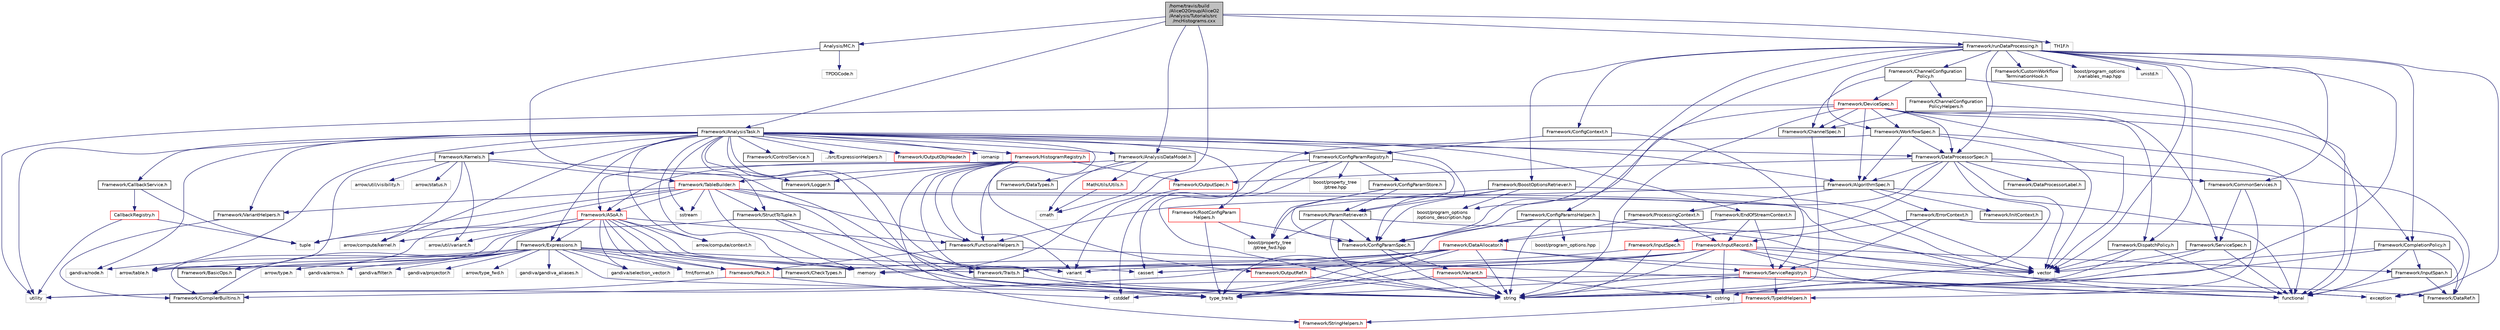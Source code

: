 digraph "/home/travis/build/AliceO2Group/AliceO2/Analysis/Tutorials/src/mcHistograms.cxx"
{
 // INTERACTIVE_SVG=YES
  bgcolor="transparent";
  edge [fontname="Helvetica",fontsize="10",labelfontname="Helvetica",labelfontsize="10"];
  node [fontname="Helvetica",fontsize="10",shape=record];
  Node0 [label="/home/travis/build\l/AliceO2Group/AliceO2\l/Analysis/Tutorials/src\l/mcHistograms.cxx",height=0.2,width=0.4,color="black", fillcolor="grey75", style="filled", fontcolor="black"];
  Node0 -> Node1 [color="midnightblue",fontsize="10",style="solid",fontname="Helvetica"];
  Node1 [label="Framework/runDataProcessing.h",height=0.2,width=0.4,color="black",URL="$db/dd0/runDataProcessing_8h.html"];
  Node1 -> Node2 [color="midnightblue",fontsize="10",style="solid",fontname="Helvetica"];
  Node2 [label="Framework/ChannelConfiguration\lPolicy.h",height=0.2,width=0.4,color="black",URL="$dd/d0f/ChannelConfigurationPolicy_8h.html"];
  Node2 -> Node3 [color="midnightblue",fontsize="10",style="solid",fontname="Helvetica"];
  Node3 [label="Framework/ChannelConfiguration\lPolicyHelpers.h",height=0.2,width=0.4,color="black",URL="$d6/d05/ChannelConfigurationPolicyHelpers_8h.html"];
  Node3 -> Node4 [color="midnightblue",fontsize="10",style="solid",fontname="Helvetica"];
  Node4 [label="Framework/ChannelSpec.h",height=0.2,width=0.4,color="black",URL="$d6/d72/ChannelSpec_8h.html"];
  Node4 -> Node5 [color="midnightblue",fontsize="10",style="solid",fontname="Helvetica"];
  Node5 [label="string",height=0.2,width=0.4,color="grey75"];
  Node3 -> Node6 [color="midnightblue",fontsize="10",style="solid",fontname="Helvetica"];
  Node6 [label="functional",height=0.2,width=0.4,color="grey75"];
  Node2 -> Node4 [color="midnightblue",fontsize="10",style="solid",fontname="Helvetica"];
  Node2 -> Node7 [color="midnightblue",fontsize="10",style="solid",fontname="Helvetica"];
  Node7 [label="Framework/DeviceSpec.h",height=0.2,width=0.4,color="red",URL="$df/de8/DeviceSpec_8h.html"];
  Node7 -> Node8 [color="midnightblue",fontsize="10",style="solid",fontname="Helvetica"];
  Node8 [label="Framework/WorkflowSpec.h",height=0.2,width=0.4,color="black",URL="$df/da1/WorkflowSpec_8h.html"];
  Node8 -> Node9 [color="midnightblue",fontsize="10",style="solid",fontname="Helvetica"];
  Node9 [label="Framework/DataProcessorSpec.h",height=0.2,width=0.4,color="black",URL="$d0/df4/DataProcessorSpec_8h.html"];
  Node9 -> Node10 [color="midnightblue",fontsize="10",style="solid",fontname="Helvetica"];
  Node10 [label="Framework/AlgorithmSpec.h",height=0.2,width=0.4,color="black",URL="$d0/d14/AlgorithmSpec_8h.html"];
  Node10 -> Node11 [color="midnightblue",fontsize="10",style="solid",fontname="Helvetica"];
  Node11 [label="Framework/ProcessingContext.h",height=0.2,width=0.4,color="black",URL="$de/d6a/ProcessingContext_8h.html"];
  Node11 -> Node12 [color="midnightblue",fontsize="10",style="solid",fontname="Helvetica"];
  Node12 [label="Framework/InputRecord.h",height=0.2,width=0.4,color="red",URL="$d6/d5c/InputRecord_8h.html"];
  Node12 -> Node13 [color="midnightblue",fontsize="10",style="solid",fontname="Helvetica"];
  Node13 [label="Framework/DataRef.h",height=0.2,width=0.4,color="black",URL="$d5/dfb/DataRef_8h.html"];
  Node12 -> Node90 [color="midnightblue",fontsize="10",style="solid",fontname="Helvetica"];
  Node90 [label="Framework/InputSpan.h",height=0.2,width=0.4,color="black",URL="$da/d0f/InputSpan_8h.html"];
  Node90 -> Node13 [color="midnightblue",fontsize="10",style="solid",fontname="Helvetica"];
  Node90 -> Node6 [color="midnightblue",fontsize="10",style="solid",fontname="Helvetica"];
  Node12 -> Node32 [color="midnightblue",fontsize="10",style="solid",fontname="Helvetica"];
  Node32 [label="Framework/Traits.h",height=0.2,width=0.4,color="black",URL="$db/d31/Traits_8h.html"];
  Node32 -> Node30 [color="midnightblue",fontsize="10",style="solid",fontname="Helvetica"];
  Node30 [label="type_traits",height=0.2,width=0.4,color="grey75"];
  Node12 -> Node5 [color="midnightblue",fontsize="10",style="solid",fontname="Helvetica"];
  Node12 -> Node31 [color="midnightblue",fontsize="10",style="solid",fontname="Helvetica"];
  Node31 [label="vector",height=0.2,width=0.4,color="grey75"];
  Node12 -> Node55 [color="midnightblue",fontsize="10",style="solid",fontname="Helvetica"];
  Node55 [label="cstring",height=0.2,width=0.4,color="grey75"];
  Node12 -> Node54 [color="midnightblue",fontsize="10",style="solid",fontname="Helvetica"];
  Node54 [label="cassert",height=0.2,width=0.4,color="grey75"];
  Node12 -> Node93 [color="midnightblue",fontsize="10",style="solid",fontname="Helvetica"];
  Node93 [label="exception",height=0.2,width=0.4,color="grey75"];
  Node12 -> Node24 [color="midnightblue",fontsize="10",style="solid",fontname="Helvetica"];
  Node24 [label="memory",height=0.2,width=0.4,color="grey75"];
  Node12 -> Node30 [color="midnightblue",fontsize="10",style="solid",fontname="Helvetica"];
  Node11 -> Node94 [color="midnightblue",fontsize="10",style="solid",fontname="Helvetica"];
  Node94 [label="Framework/DataAllocator.h",height=0.2,width=0.4,color="red",URL="$d1/d28/DataAllocator_8h.html"];
  Node94 -> Node103 [color="midnightblue",fontsize="10",style="solid",fontname="Helvetica"];
  Node103 [label="Framework/OutputRef.h",height=0.2,width=0.4,color="red",URL="$d6/d5a/OutputRef_8h.html"];
  Node103 -> Node5 [color="midnightblue",fontsize="10",style="solid",fontname="Helvetica"];
  Node94 -> Node32 [color="midnightblue",fontsize="10",style="solid",fontname="Helvetica"];
  Node94 -> Node84 [color="midnightblue",fontsize="10",style="solid",fontname="Helvetica"];
  Node84 [label="Framework/CheckTypes.h",height=0.2,width=0.4,color="black",URL="$d1/d00/CheckTypes_8h.html"];
  Node94 -> Node107 [color="midnightblue",fontsize="10",style="solid",fontname="Helvetica"];
  Node107 [label="Framework/ServiceRegistry.h",height=0.2,width=0.4,color="red",URL="$d8/d17/ServiceRegistry_8h.html"];
  Node107 -> Node108 [color="midnightblue",fontsize="10",style="solid",fontname="Helvetica"];
  Node108 [label="Framework/CompilerBuiltins.h",height=0.2,width=0.4,color="black",URL="$d9/de8/CompilerBuiltins_8h.html"];
  Node107 -> Node109 [color="midnightblue",fontsize="10",style="solid",fontname="Helvetica"];
  Node109 [label="Framework/TypeIdHelpers.h",height=0.2,width=0.4,color="red",URL="$d2/d9a/TypeIdHelpers_8h.html"];
  Node109 -> Node111 [color="midnightblue",fontsize="10",style="solid",fontname="Helvetica"];
  Node111 [label="Framework/StringHelpers.h",height=0.2,width=0.4,color="red",URL="$db/dff/StringHelpers_8h.html"];
  Node107 -> Node93 [color="midnightblue",fontsize="10",style="solid",fontname="Helvetica"];
  Node107 -> Node6 [color="midnightblue",fontsize="10",style="solid",fontname="Helvetica"];
  Node107 -> Node5 [color="midnightblue",fontsize="10",style="solid",fontname="Helvetica"];
  Node107 -> Node30 [color="midnightblue",fontsize="10",style="solid",fontname="Helvetica"];
  Node94 -> Node31 [color="midnightblue",fontsize="10",style="solid",fontname="Helvetica"];
  Node94 -> Node5 [color="midnightblue",fontsize="10",style="solid",fontname="Helvetica"];
  Node94 -> Node37 [color="midnightblue",fontsize="10",style="solid",fontname="Helvetica"];
  Node37 [label="utility",height=0.2,width=0.4,color="grey75"];
  Node94 -> Node30 [color="midnightblue",fontsize="10",style="solid",fontname="Helvetica"];
  Node94 -> Node89 [color="midnightblue",fontsize="10",style="solid",fontname="Helvetica"];
  Node89 [label="cstddef",height=0.2,width=0.4,color="grey75"];
  Node10 -> Node113 [color="midnightblue",fontsize="10",style="solid",fontname="Helvetica"];
  Node113 [label="Framework/ErrorContext.h",height=0.2,width=0.4,color="black",URL="$d7/dad/ErrorContext_8h.html"];
  Node113 -> Node12 [color="midnightblue",fontsize="10",style="solid",fontname="Helvetica"];
  Node113 -> Node107 [color="midnightblue",fontsize="10",style="solid",fontname="Helvetica"];
  Node113 -> Node93 [color="midnightblue",fontsize="10",style="solid",fontname="Helvetica"];
  Node10 -> Node114 [color="midnightblue",fontsize="10",style="solid",fontname="Helvetica"];
  Node114 [label="Framework/InitContext.h",height=0.2,width=0.4,color="black",URL="$d4/d2b/InitContext_8h.html"];
  Node10 -> Node115 [color="midnightblue",fontsize="10",style="solid",fontname="Helvetica"];
  Node115 [label="Framework/FunctionalHelpers.h",height=0.2,width=0.4,color="black",URL="$de/d9b/FunctionalHelpers_8h.html"];
  Node115 -> Node116 [color="midnightblue",fontsize="10",style="solid",fontname="Helvetica"];
  Node116 [label="Framework/Pack.h",height=0.2,width=0.4,color="red",URL="$dd/dce/Pack_8h.html"];
  Node116 -> Node89 [color="midnightblue",fontsize="10",style="solid",fontname="Helvetica"];
  Node116 -> Node37 [color="midnightblue",fontsize="10",style="solid",fontname="Helvetica"];
  Node115 -> Node6 [color="midnightblue",fontsize="10",style="solid",fontname="Helvetica"];
  Node10 -> Node6 [color="midnightblue",fontsize="10",style="solid",fontname="Helvetica"];
  Node9 -> Node117 [color="midnightblue",fontsize="10",style="solid",fontname="Helvetica"];
  Node117 [label="Framework/ConfigParamSpec.h",height=0.2,width=0.4,color="black",URL="$d0/d1c/ConfigParamSpec_8h.html"];
  Node117 -> Node118 [color="midnightblue",fontsize="10",style="solid",fontname="Helvetica"];
  Node118 [label="Framework/Variant.h",height=0.2,width=0.4,color="red",URL="$de/d56/Variant_8h.html"];
  Node118 -> Node30 [color="midnightblue",fontsize="10",style="solid",fontname="Helvetica"];
  Node118 -> Node55 [color="midnightblue",fontsize="10",style="solid",fontname="Helvetica"];
  Node118 -> Node5 [color="midnightblue",fontsize="10",style="solid",fontname="Helvetica"];
  Node117 -> Node5 [color="midnightblue",fontsize="10",style="solid",fontname="Helvetica"];
  Node9 -> Node121 [color="midnightblue",fontsize="10",style="solid",fontname="Helvetica"];
  Node121 [label="Framework/DataProcessorLabel.h",height=0.2,width=0.4,color="black",URL="$d1/df2/DataProcessorLabel_8h.html"];
  Node9 -> Node13 [color="midnightblue",fontsize="10",style="solid",fontname="Helvetica"];
  Node9 -> Node63 [color="midnightblue",fontsize="10",style="solid",fontname="Helvetica"];
  Node63 [label="Framework/InputSpec.h",height=0.2,width=0.4,color="red",URL="$d5/d3f/InputSpec_8h.html"];
  Node63 -> Node5 [color="midnightblue",fontsize="10",style="solid",fontname="Helvetica"];
  Node63 -> Node62 [color="midnightblue",fontsize="10",style="solid",fontname="Helvetica"];
  Node62 [label="variant",height=0.2,width=0.4,color="grey75"];
  Node9 -> Node51 [color="midnightblue",fontsize="10",style="solid",fontname="Helvetica"];
  Node51 [label="Framework/OutputSpec.h",height=0.2,width=0.4,color="red",URL="$db/d2d/OutputSpec_8h.html"];
  Node51 -> Node62 [color="midnightblue",fontsize="10",style="solid",fontname="Helvetica"];
  Node9 -> Node122 [color="midnightblue",fontsize="10",style="solid",fontname="Helvetica"];
  Node122 [label="Framework/CommonServices.h",height=0.2,width=0.4,color="black",URL="$d8/d02/CommonServices_8h.html"];
  Node122 -> Node123 [color="midnightblue",fontsize="10",style="solid",fontname="Helvetica"];
  Node123 [label="Framework/ServiceSpec.h",height=0.2,width=0.4,color="black",URL="$d4/d61/ServiceSpec_8h.html"];
  Node123 -> Node6 [color="midnightblue",fontsize="10",style="solid",fontname="Helvetica"];
  Node123 -> Node5 [color="midnightblue",fontsize="10",style="solid",fontname="Helvetica"];
  Node123 -> Node31 [color="midnightblue",fontsize="10",style="solid",fontname="Helvetica"];
  Node122 -> Node109 [color="midnightblue",fontsize="10",style="solid",fontname="Helvetica"];
  Node9 -> Node5 [color="midnightblue",fontsize="10",style="solid",fontname="Helvetica"];
  Node9 -> Node31 [color="midnightblue",fontsize="10",style="solid",fontname="Helvetica"];
  Node8 -> Node10 [color="midnightblue",fontsize="10",style="solid",fontname="Helvetica"];
  Node8 -> Node31 [color="midnightblue",fontsize="10",style="solid",fontname="Helvetica"];
  Node8 -> Node6 [color="midnightblue",fontsize="10",style="solid",fontname="Helvetica"];
  Node8 -> Node89 [color="midnightblue",fontsize="10",style="solid",fontname="Helvetica"];
  Node7 -> Node9 [color="midnightblue",fontsize="10",style="solid",fontname="Helvetica"];
  Node7 -> Node4 [color="midnightblue",fontsize="10",style="solid",fontname="Helvetica"];
  Node7 -> Node10 [color="midnightblue",fontsize="10",style="solid",fontname="Helvetica"];
  Node7 -> Node117 [color="midnightblue",fontsize="10",style="solid",fontname="Helvetica"];
  Node7 -> Node129 [color="midnightblue",fontsize="10",style="solid",fontname="Helvetica"];
  Node129 [label="Framework/CompletionPolicy.h",height=0.2,width=0.4,color="black",URL="$df/dd6/CompletionPolicy_8h.html"];
  Node129 -> Node13 [color="midnightblue",fontsize="10",style="solid",fontname="Helvetica"];
  Node129 -> Node90 [color="midnightblue",fontsize="10",style="solid",fontname="Helvetica"];
  Node129 -> Node6 [color="midnightblue",fontsize="10",style="solid",fontname="Helvetica"];
  Node129 -> Node5 [color="midnightblue",fontsize="10",style="solid",fontname="Helvetica"];
  Node129 -> Node31 [color="midnightblue",fontsize="10",style="solid",fontname="Helvetica"];
  Node7 -> Node97 [color="midnightblue",fontsize="10",style="solid",fontname="Helvetica"];
  Node97 [label="Framework/DispatchPolicy.h",height=0.2,width=0.4,color="black",URL="$da/de6/DispatchPolicy_8h.html"];
  Node97 -> Node6 [color="midnightblue",fontsize="10",style="solid",fontname="Helvetica"];
  Node97 -> Node5 [color="midnightblue",fontsize="10",style="solid",fontname="Helvetica"];
  Node97 -> Node31 [color="midnightblue",fontsize="10",style="solid",fontname="Helvetica"];
  Node7 -> Node123 [color="midnightblue",fontsize="10",style="solid",fontname="Helvetica"];
  Node7 -> Node31 [color="midnightblue",fontsize="10",style="solid",fontname="Helvetica"];
  Node7 -> Node5 [color="midnightblue",fontsize="10",style="solid",fontname="Helvetica"];
  Node7 -> Node37 [color="midnightblue",fontsize="10",style="solid",fontname="Helvetica"];
  Node2 -> Node6 [color="midnightblue",fontsize="10",style="solid",fontname="Helvetica"];
  Node1 -> Node129 [color="midnightblue",fontsize="10",style="solid",fontname="Helvetica"];
  Node1 -> Node97 [color="midnightblue",fontsize="10",style="solid",fontname="Helvetica"];
  Node1 -> Node130 [color="midnightblue",fontsize="10",style="solid",fontname="Helvetica"];
  Node130 [label="Framework/ConfigParamsHelper.h",height=0.2,width=0.4,color="black",URL="$dd/d2b/ConfigParamsHelper_8h.html"];
  Node130 -> Node117 [color="midnightblue",fontsize="10",style="solid",fontname="Helvetica"];
  Node130 -> Node131 [color="midnightblue",fontsize="10",style="solid",fontname="Helvetica"];
  Node131 [label="boost/program_options.hpp",height=0.2,width=0.4,color="grey75"];
  Node130 -> Node5 [color="midnightblue",fontsize="10",style="solid",fontname="Helvetica"];
  Node130 -> Node31 [color="midnightblue",fontsize="10",style="solid",fontname="Helvetica"];
  Node130 -> Node30 [color="midnightblue",fontsize="10",style="solid",fontname="Helvetica"];
  Node1 -> Node9 [color="midnightblue",fontsize="10",style="solid",fontname="Helvetica"];
  Node1 -> Node8 [color="midnightblue",fontsize="10",style="solid",fontname="Helvetica"];
  Node1 -> Node132 [color="midnightblue",fontsize="10",style="solid",fontname="Helvetica"];
  Node132 [label="Framework/ConfigContext.h",height=0.2,width=0.4,color="black",URL="$d7/d2e/ConfigContext_8h.html"];
  Node132 -> Node133 [color="midnightblue",fontsize="10",style="solid",fontname="Helvetica"];
  Node133 [label="Framework/ConfigParamRegistry.h",height=0.2,width=0.4,color="black",URL="$de/dc6/ConfigParamRegistry_8h.html"];
  Node133 -> Node134 [color="midnightblue",fontsize="10",style="solid",fontname="Helvetica"];
  Node134 [label="Framework/ParamRetriever.h",height=0.2,width=0.4,color="black",URL="$df/d72/ParamRetriever_8h.html"];
  Node134 -> Node117 [color="midnightblue",fontsize="10",style="solid",fontname="Helvetica"];
  Node134 -> Node135 [color="midnightblue",fontsize="10",style="solid",fontname="Helvetica"];
  Node135 [label="boost/property_tree\l/ptree_fwd.hpp",height=0.2,width=0.4,color="grey75"];
  Node134 -> Node5 [color="midnightblue",fontsize="10",style="solid",fontname="Helvetica"];
  Node134 -> Node31 [color="midnightblue",fontsize="10",style="solid",fontname="Helvetica"];
  Node133 -> Node136 [color="midnightblue",fontsize="10",style="solid",fontname="Helvetica"];
  Node136 [label="Framework/ConfigParamStore.h",height=0.2,width=0.4,color="black",URL="$dd/daf/ConfigParamStore_8h.html"];
  Node136 -> Node134 [color="midnightblue",fontsize="10",style="solid",fontname="Helvetica"];
  Node136 -> Node117 [color="midnightblue",fontsize="10",style="solid",fontname="Helvetica"];
  Node136 -> Node135 [color="midnightblue",fontsize="10",style="solid",fontname="Helvetica"];
  Node133 -> Node137 [color="midnightblue",fontsize="10",style="solid",fontname="Helvetica"];
  Node137 [label="boost/property_tree\l/ptree.hpp",height=0.2,width=0.4,color="grey75"];
  Node133 -> Node24 [color="midnightblue",fontsize="10",style="solid",fontname="Helvetica"];
  Node133 -> Node5 [color="midnightblue",fontsize="10",style="solid",fontname="Helvetica"];
  Node133 -> Node54 [color="midnightblue",fontsize="10",style="solid",fontname="Helvetica"];
  Node132 -> Node107 [color="midnightblue",fontsize="10",style="solid",fontname="Helvetica"];
  Node1 -> Node138 [color="midnightblue",fontsize="10",style="solid",fontname="Helvetica"];
  Node138 [label="Framework/BoostOptionsRetriever.h",height=0.2,width=0.4,color="black",URL="$d3/d7e/BoostOptionsRetriever_8h.html"];
  Node138 -> Node117 [color="midnightblue",fontsize="10",style="solid",fontname="Helvetica"];
  Node138 -> Node134 [color="midnightblue",fontsize="10",style="solid",fontname="Helvetica"];
  Node138 -> Node135 [color="midnightblue",fontsize="10",style="solid",fontname="Helvetica"];
  Node138 -> Node139 [color="midnightblue",fontsize="10",style="solid",fontname="Helvetica"];
  Node139 [label="boost/program_options\l/options_description.hpp",height=0.2,width=0.4,color="grey75"];
  Node138 -> Node31 [color="midnightblue",fontsize="10",style="solid",fontname="Helvetica"];
  Node1 -> Node140 [color="midnightblue",fontsize="10",style="solid",fontname="Helvetica"];
  Node140 [label="Framework/CustomWorkflow\lTerminationHook.h",height=0.2,width=0.4,color="black",URL="$da/def/CustomWorkflowTerminationHook_8h.html"];
  Node1 -> Node122 [color="midnightblue",fontsize="10",style="solid",fontname="Helvetica"];
  Node1 -> Node139 [color="midnightblue",fontsize="10",style="solid",fontname="Helvetica"];
  Node1 -> Node141 [color="midnightblue",fontsize="10",style="solid",fontname="Helvetica"];
  Node141 [label="boost/program_options\l/variables_map.hpp",height=0.2,width=0.4,color="grey75"];
  Node1 -> Node142 [color="midnightblue",fontsize="10",style="solid",fontname="Helvetica"];
  Node142 [label="unistd.h",height=0.2,width=0.4,color="grey75"];
  Node1 -> Node31 [color="midnightblue",fontsize="10",style="solid",fontname="Helvetica"];
  Node1 -> Node55 [color="midnightblue",fontsize="10",style="solid",fontname="Helvetica"];
  Node1 -> Node93 [color="midnightblue",fontsize="10",style="solid",fontname="Helvetica"];
  Node0 -> Node143 [color="midnightblue",fontsize="10",style="solid",fontname="Helvetica"];
  Node143 [label="Framework/AnalysisTask.h",height=0.2,width=0.4,color="black",URL="$d6/d57/AnalysisTask_8h.html"];
  Node143 -> Node144 [color="midnightblue",fontsize="10",style="solid",fontname="Helvetica"];
  Node144 [label="Framework/Kernels.h",height=0.2,width=0.4,color="black",URL="$d0/d92/Kernels_8h.html"];
  Node144 -> Node145 [color="midnightblue",fontsize="10",style="solid",fontname="Helvetica"];
  Node145 [label="Framework/BasicOps.h",height=0.2,width=0.4,color="black",URL="$dd/dc2/BasicOps_8h.html"];
  Node144 -> Node146 [color="midnightblue",fontsize="10",style="solid",fontname="Helvetica"];
  Node146 [label="Framework/TableBuilder.h",height=0.2,width=0.4,color="red",URL="$d5/d98/TableBuilder_8h.html"];
  Node146 -> Node147 [color="midnightblue",fontsize="10",style="solid",fontname="Helvetica"];
  Node147 [label="Framework/ASoA.h",height=0.2,width=0.4,color="red",URL="$de/d33/ASoA_8h.html"];
  Node147 -> Node116 [color="midnightblue",fontsize="10",style="solid",fontname="Helvetica"];
  Node147 -> Node84 [color="midnightblue",fontsize="10",style="solid",fontname="Helvetica"];
  Node147 -> Node115 [color="midnightblue",fontsize="10",style="solid",fontname="Helvetica"];
  Node147 -> Node108 [color="midnightblue",fontsize="10",style="solid",fontname="Helvetica"];
  Node147 -> Node32 [color="midnightblue",fontsize="10",style="solid",fontname="Helvetica"];
  Node147 -> Node148 [color="midnightblue",fontsize="10",style="solid",fontname="Helvetica"];
  Node148 [label="Framework/Expressions.h",height=0.2,width=0.4,color="black",URL="$d0/d91/Expressions_8h.html"];
  Node148 -> Node145 [color="midnightblue",fontsize="10",style="solid",fontname="Helvetica"];
  Node148 -> Node108 [color="midnightblue",fontsize="10",style="solid",fontname="Helvetica"];
  Node148 -> Node116 [color="midnightblue",fontsize="10",style="solid",fontname="Helvetica"];
  Node148 -> Node84 [color="midnightblue",fontsize="10",style="solid",fontname="Helvetica"];
  Node148 -> Node149 [color="midnightblue",fontsize="10",style="solid",fontname="Helvetica"];
  Node149 [label="arrow/type_fwd.h",height=0.2,width=0.4,color="grey75"];
  Node148 -> Node150 [color="midnightblue",fontsize="10",style="solid",fontname="Helvetica"];
  Node150 [label="gandiva/gandiva_aliases.h",height=0.2,width=0.4,color="grey75"];
  Node148 -> Node151 [color="midnightblue",fontsize="10",style="solid",fontname="Helvetica"];
  Node151 [label="arrow/type.h",height=0.2,width=0.4,color="grey75"];
  Node148 -> Node152 [color="midnightblue",fontsize="10",style="solid",fontname="Helvetica"];
  Node152 [label="gandiva/arrow.h",height=0.2,width=0.4,color="grey75"];
  Node148 -> Node153 [color="midnightblue",fontsize="10",style="solid",fontname="Helvetica"];
  Node153 [label="arrow/table.h",height=0.2,width=0.4,color="grey75"];
  Node148 -> Node154 [color="midnightblue",fontsize="10",style="solid",fontname="Helvetica"];
  Node154 [label="gandiva/selection_vector.h",height=0.2,width=0.4,color="grey75"];
  Node148 -> Node155 [color="midnightblue",fontsize="10",style="solid",fontname="Helvetica"];
  Node155 [label="gandiva/node.h",height=0.2,width=0.4,color="grey75"];
  Node148 -> Node156 [color="midnightblue",fontsize="10",style="solid",fontname="Helvetica"];
  Node156 [label="gandiva/filter.h",height=0.2,width=0.4,color="grey75"];
  Node148 -> Node157 [color="midnightblue",fontsize="10",style="solid",fontname="Helvetica"];
  Node157 [label="gandiva/projector.h",height=0.2,width=0.4,color="grey75"];
  Node148 -> Node158 [color="midnightblue",fontsize="10",style="solid",fontname="Helvetica"];
  Node158 [label="fmt/format.h",height=0.2,width=0.4,color="grey75"];
  Node148 -> Node62 [color="midnightblue",fontsize="10",style="solid",fontname="Helvetica"];
  Node148 -> Node5 [color="midnightblue",fontsize="10",style="solid",fontname="Helvetica"];
  Node148 -> Node24 [color="midnightblue",fontsize="10",style="solid",fontname="Helvetica"];
  Node147 -> Node153 [color="midnightblue",fontsize="10",style="solid",fontname="Helvetica"];
  Node147 -> Node161 [color="midnightblue",fontsize="10",style="solid",fontname="Helvetica"];
  Node161 [label="arrow/util/variant.h",height=0.2,width=0.4,color="grey75"];
  Node147 -> Node162 [color="midnightblue",fontsize="10",style="solid",fontname="Helvetica"];
  Node162 [label="arrow/compute/context.h",height=0.2,width=0.4,color="grey75"];
  Node147 -> Node163 [color="midnightblue",fontsize="10",style="solid",fontname="Helvetica"];
  Node163 [label="arrow/compute/kernel.h",height=0.2,width=0.4,color="grey75"];
  Node147 -> Node154 [color="midnightblue",fontsize="10",style="solid",fontname="Helvetica"];
  Node147 -> Node54 [color="midnightblue",fontsize="10",style="solid",fontname="Helvetica"];
  Node147 -> Node158 [color="midnightblue",fontsize="10",style="solid",fontname="Helvetica"];
  Node146 -> Node164 [color="midnightblue",fontsize="10",style="solid",fontname="Helvetica"];
  Node164 [label="Framework/StructToTuple.h",height=0.2,width=0.4,color="black",URL="$db/d4f/StructToTuple_8h.html"];
  Node164 -> Node32 [color="midnightblue",fontsize="10",style="solid",fontname="Helvetica"];
  Node164 -> Node165 [color="midnightblue",fontsize="10",style="solid",fontname="Helvetica"];
  Node165 [label="tuple",height=0.2,width=0.4,color="grey75"];
  Node164 -> Node30 [color="midnightblue",fontsize="10",style="solid",fontname="Helvetica"];
  Node146 -> Node115 [color="midnightblue",fontsize="10",style="solid",fontname="Helvetica"];
  Node146 -> Node166 [color="midnightblue",fontsize="10",style="solid",fontname="Helvetica"];
  Node166 [label="Framework/VariantHelpers.h",height=0.2,width=0.4,color="black",URL="$d7/dbe/VariantHelpers_8h.html"];
  Node166 -> Node108 [color="midnightblue",fontsize="10",style="solid",fontname="Helvetica"];
  Node146 -> Node85 [color="midnightblue",fontsize="10",style="solid",fontname="Helvetica"];
  Node85 [label="sstream",height=0.2,width=0.4,color="grey75"];
  Node146 -> Node153 [color="midnightblue",fontsize="10",style="solid",fontname="Helvetica"];
  Node146 -> Node6 [color="midnightblue",fontsize="10",style="solid",fontname="Helvetica"];
  Node146 -> Node31 [color="midnightblue",fontsize="10",style="solid",fontname="Helvetica"];
  Node146 -> Node5 [color="midnightblue",fontsize="10",style="solid",fontname="Helvetica"];
  Node146 -> Node24 [color="midnightblue",fontsize="10",style="solid",fontname="Helvetica"];
  Node146 -> Node165 [color="midnightblue",fontsize="10",style="solid",fontname="Helvetica"];
  Node144 -> Node163 [color="midnightblue",fontsize="10",style="solid",fontname="Helvetica"];
  Node144 -> Node170 [color="midnightblue",fontsize="10",style="solid",fontname="Helvetica"];
  Node170 [label="arrow/status.h",height=0.2,width=0.4,color="grey75"];
  Node144 -> Node171 [color="midnightblue",fontsize="10",style="solid",fontname="Helvetica"];
  Node171 [label="arrow/util/visibility.h",height=0.2,width=0.4,color="grey75"];
  Node144 -> Node161 [color="midnightblue",fontsize="10",style="solid",fontname="Helvetica"];
  Node144 -> Node5 [color="midnightblue",fontsize="10",style="solid",fontname="Helvetica"];
  Node143 -> Node10 [color="midnightblue",fontsize="10",style="solid",fontname="Helvetica"];
  Node143 -> Node172 [color="midnightblue",fontsize="10",style="solid",fontname="Helvetica"];
  Node172 [label="Framework/AnalysisDataModel.h",height=0.2,width=0.4,color="black",URL="$d2/d8c/AnalysisDataModel_8h.html"];
  Node172 -> Node147 [color="midnightblue",fontsize="10",style="solid",fontname="Helvetica"];
  Node172 -> Node173 [color="midnightblue",fontsize="10",style="solid",fontname="Helvetica"];
  Node173 [label="MathUtils/Utils.h",height=0.2,width=0.4,color="red",URL="$d9/d52/Common_2MathUtils_2include_2MathUtils_2Utils_8h.html"];
  Node173 -> Node174 [color="midnightblue",fontsize="10",style="solid",fontname="Helvetica"];
  Node174 [label="cmath",height=0.2,width=0.4,color="grey75"];
  Node172 -> Node174 [color="midnightblue",fontsize="10",style="solid",fontname="Helvetica"];
  Node172 -> Node180 [color="midnightblue",fontsize="10",style="solid",fontname="Helvetica"];
  Node180 [label="Framework/DataTypes.h",height=0.2,width=0.4,color="black",URL="$d2/d12/DataTypes_8h.html"];
  Node143 -> Node181 [color="midnightblue",fontsize="10",style="solid",fontname="Helvetica"];
  Node181 [label="Framework/CallbackService.h",height=0.2,width=0.4,color="black",URL="$d9/d7f/CallbackService_8h.html"];
  Node181 -> Node182 [color="midnightblue",fontsize="10",style="solid",fontname="Helvetica"];
  Node182 [label="CallbackRegistry.h",height=0.2,width=0.4,color="red",URL="$d7/d3e/CallbackRegistry_8h.html",tooltip="A generic registry for callbacks. "];
  Node182 -> Node165 [color="midnightblue",fontsize="10",style="solid",fontname="Helvetica"];
  Node182 -> Node37 [color="midnightblue",fontsize="10",style="solid",fontname="Helvetica"];
  Node181 -> Node165 [color="midnightblue",fontsize="10",style="solid",fontname="Helvetica"];
  Node143 -> Node183 [color="midnightblue",fontsize="10",style="solid",fontname="Helvetica"];
  Node183 [label="Framework/ControlService.h",height=0.2,width=0.4,color="black",URL="$d2/d43/ControlService_8h.html"];
  Node143 -> Node117 [color="midnightblue",fontsize="10",style="solid",fontname="Helvetica"];
  Node143 -> Node133 [color="midnightblue",fontsize="10",style="solid",fontname="Helvetica"];
  Node143 -> Node9 [color="midnightblue",fontsize="10",style="solid",fontname="Helvetica"];
  Node143 -> Node148 [color="midnightblue",fontsize="10",style="solid",fontname="Helvetica"];
  Node143 -> Node184 [color="midnightblue",fontsize="10",style="solid",fontname="Helvetica"];
  Node184 [label="../src/ExpressionHelpers.h",height=0.2,width=0.4,color="grey75"];
  Node143 -> Node185 [color="midnightblue",fontsize="10",style="solid",fontname="Helvetica"];
  Node185 [label="Framework/EndOfStreamContext.h",height=0.2,width=0.4,color="black",URL="$d0/d77/EndOfStreamContext_8h.html"];
  Node185 -> Node12 [color="midnightblue",fontsize="10",style="solid",fontname="Helvetica"];
  Node185 -> Node107 [color="midnightblue",fontsize="10",style="solid",fontname="Helvetica"];
  Node185 -> Node94 [color="midnightblue",fontsize="10",style="solid",fontname="Helvetica"];
  Node143 -> Node186 [color="midnightblue",fontsize="10",style="solid",fontname="Helvetica"];
  Node186 [label="Framework/Logger.h",height=0.2,width=0.4,color="black",URL="$dd/da4/Logger_8h.html"];
  Node143 -> Node187 [color="midnightblue",fontsize="10",style="solid",fontname="Helvetica"];
  Node187 [label="Framework/HistogramRegistry.h",height=0.2,width=0.4,color="red",URL="$da/dd6/HistogramRegistry_8h.html"];
  Node187 -> Node147 [color="midnightblue",fontsize="10",style="solid",fontname="Helvetica"];
  Node187 -> Node115 [color="midnightblue",fontsize="10",style="solid",fontname="Helvetica"];
  Node187 -> Node186 [color="midnightblue",fontsize="10",style="solid",fontname="Helvetica"];
  Node187 -> Node103 [color="midnightblue",fontsize="10",style="solid",fontname="Helvetica"];
  Node187 -> Node51 [color="midnightblue",fontsize="10",style="solid",fontname="Helvetica"];
  Node187 -> Node111 [color="midnightblue",fontsize="10",style="solid",fontname="Helvetica"];
  Node187 -> Node146 [color="midnightblue",fontsize="10",style="solid",fontname="Helvetica"];
  Node187 -> Node5 [color="midnightblue",fontsize="10",style="solid",fontname="Helvetica"];
  Node187 -> Node62 [color="midnightblue",fontsize="10",style="solid",fontname="Helvetica"];
  Node143 -> Node164 [color="midnightblue",fontsize="10",style="solid",fontname="Helvetica"];
  Node143 -> Node115 [color="midnightblue",fontsize="10",style="solid",fontname="Helvetica"];
  Node143 -> Node32 [color="midnightblue",fontsize="10",style="solid",fontname="Helvetica"];
  Node143 -> Node166 [color="midnightblue",fontsize="10",style="solid",fontname="Helvetica"];
  Node143 -> Node193 [color="midnightblue",fontsize="10",style="solid",fontname="Helvetica"];
  Node193 [label="Framework/OutputObjHeader.h",height=0.2,width=0.4,color="red",URL="$d4/d40/OutputObjHeader_8h.html"];
  Node143 -> Node194 [color="midnightblue",fontsize="10",style="solid",fontname="Helvetica"];
  Node194 [label="Framework/RootConfigParam\lHelpers.h",height=0.2,width=0.4,color="red",URL="$da/d88/RootConfigParamHelpers_8h.html"];
  Node194 -> Node117 [color="midnightblue",fontsize="10",style="solid",fontname="Helvetica"];
  Node194 -> Node135 [color="midnightblue",fontsize="10",style="solid",fontname="Helvetica"];
  Node194 -> Node30 [color="midnightblue",fontsize="10",style="solid",fontname="Helvetica"];
  Node143 -> Node162 [color="midnightblue",fontsize="10",style="solid",fontname="Helvetica"];
  Node143 -> Node163 [color="midnightblue",fontsize="10",style="solid",fontname="Helvetica"];
  Node143 -> Node153 [color="midnightblue",fontsize="10",style="solid",fontname="Helvetica"];
  Node143 -> Node155 [color="midnightblue",fontsize="10",style="solid",fontname="Helvetica"];
  Node143 -> Node30 [color="midnightblue",fontsize="10",style="solid",fontname="Helvetica"];
  Node143 -> Node37 [color="midnightblue",fontsize="10",style="solid",fontname="Helvetica"];
  Node143 -> Node24 [color="midnightblue",fontsize="10",style="solid",fontname="Helvetica"];
  Node143 -> Node85 [color="midnightblue",fontsize="10",style="solid",fontname="Helvetica"];
  Node143 -> Node195 [color="midnightblue",fontsize="10",style="solid",fontname="Helvetica"];
  Node195 [label="iomanip",height=0.2,width=0.4,color="grey75"];
  Node0 -> Node172 [color="midnightblue",fontsize="10",style="solid",fontname="Helvetica"];
  Node0 -> Node196 [color="midnightblue",fontsize="10",style="solid",fontname="Helvetica"];
  Node196 [label="Analysis/MC.h",height=0.2,width=0.4,color="black",URL="$d4/de9/MC_8h.html"];
  Node196 -> Node186 [color="midnightblue",fontsize="10",style="solid",fontname="Helvetica"];
  Node196 -> Node197 [color="midnightblue",fontsize="10",style="solid",fontname="Helvetica"];
  Node197 [label="TPDGCode.h",height=0.2,width=0.4,color="grey75"];
  Node0 -> Node198 [color="midnightblue",fontsize="10",style="solid",fontname="Helvetica"];
  Node198 [label="TH1F.h",height=0.2,width=0.4,color="grey75"];
  Node0 -> Node174 [color="midnightblue",fontsize="10",style="solid",fontname="Helvetica"];
}
